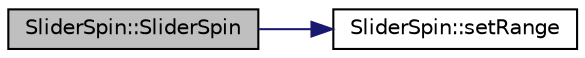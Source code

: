 digraph "SliderSpin::SliderSpin"
{
 // LATEX_PDF_SIZE
  edge [fontname="Helvetica",fontsize="10",labelfontname="Helvetica",labelfontsize="10"];
  node [fontname="Helvetica",fontsize="10",shape=record];
  rankdir="LR";
  Node2 [label="SliderSpin::SliderSpin",height=0.2,width=0.4,color="black", fillcolor="grey75", style="filled", fontcolor="black",tooltip="SliderSpin Construct a slider + spinbox obect."];
  Node2 -> Node3 [color="midnightblue",fontsize="10",style="solid",fontname="Helvetica"];
  Node3 [label="SliderSpin::setRange",height=0.2,width=0.4,color="black", fillcolor="white", style="filled",URL="$class_slider_spin.html#a6903748c3a95a7bd39f2089a83b50570",tooltip="setRange Sets the range of the slider and spin box."];
}
